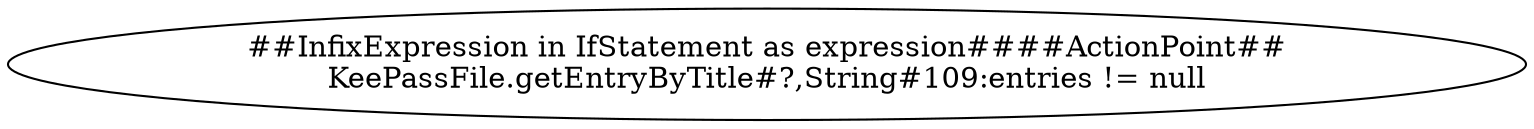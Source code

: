 digraph "Pattern" {
0 [label="##InfixExpression in IfStatement as expression####ActionPoint##\nKeePassFile.getEntryByTitle#?,String#109:entries != null" shape=ellipse]
}